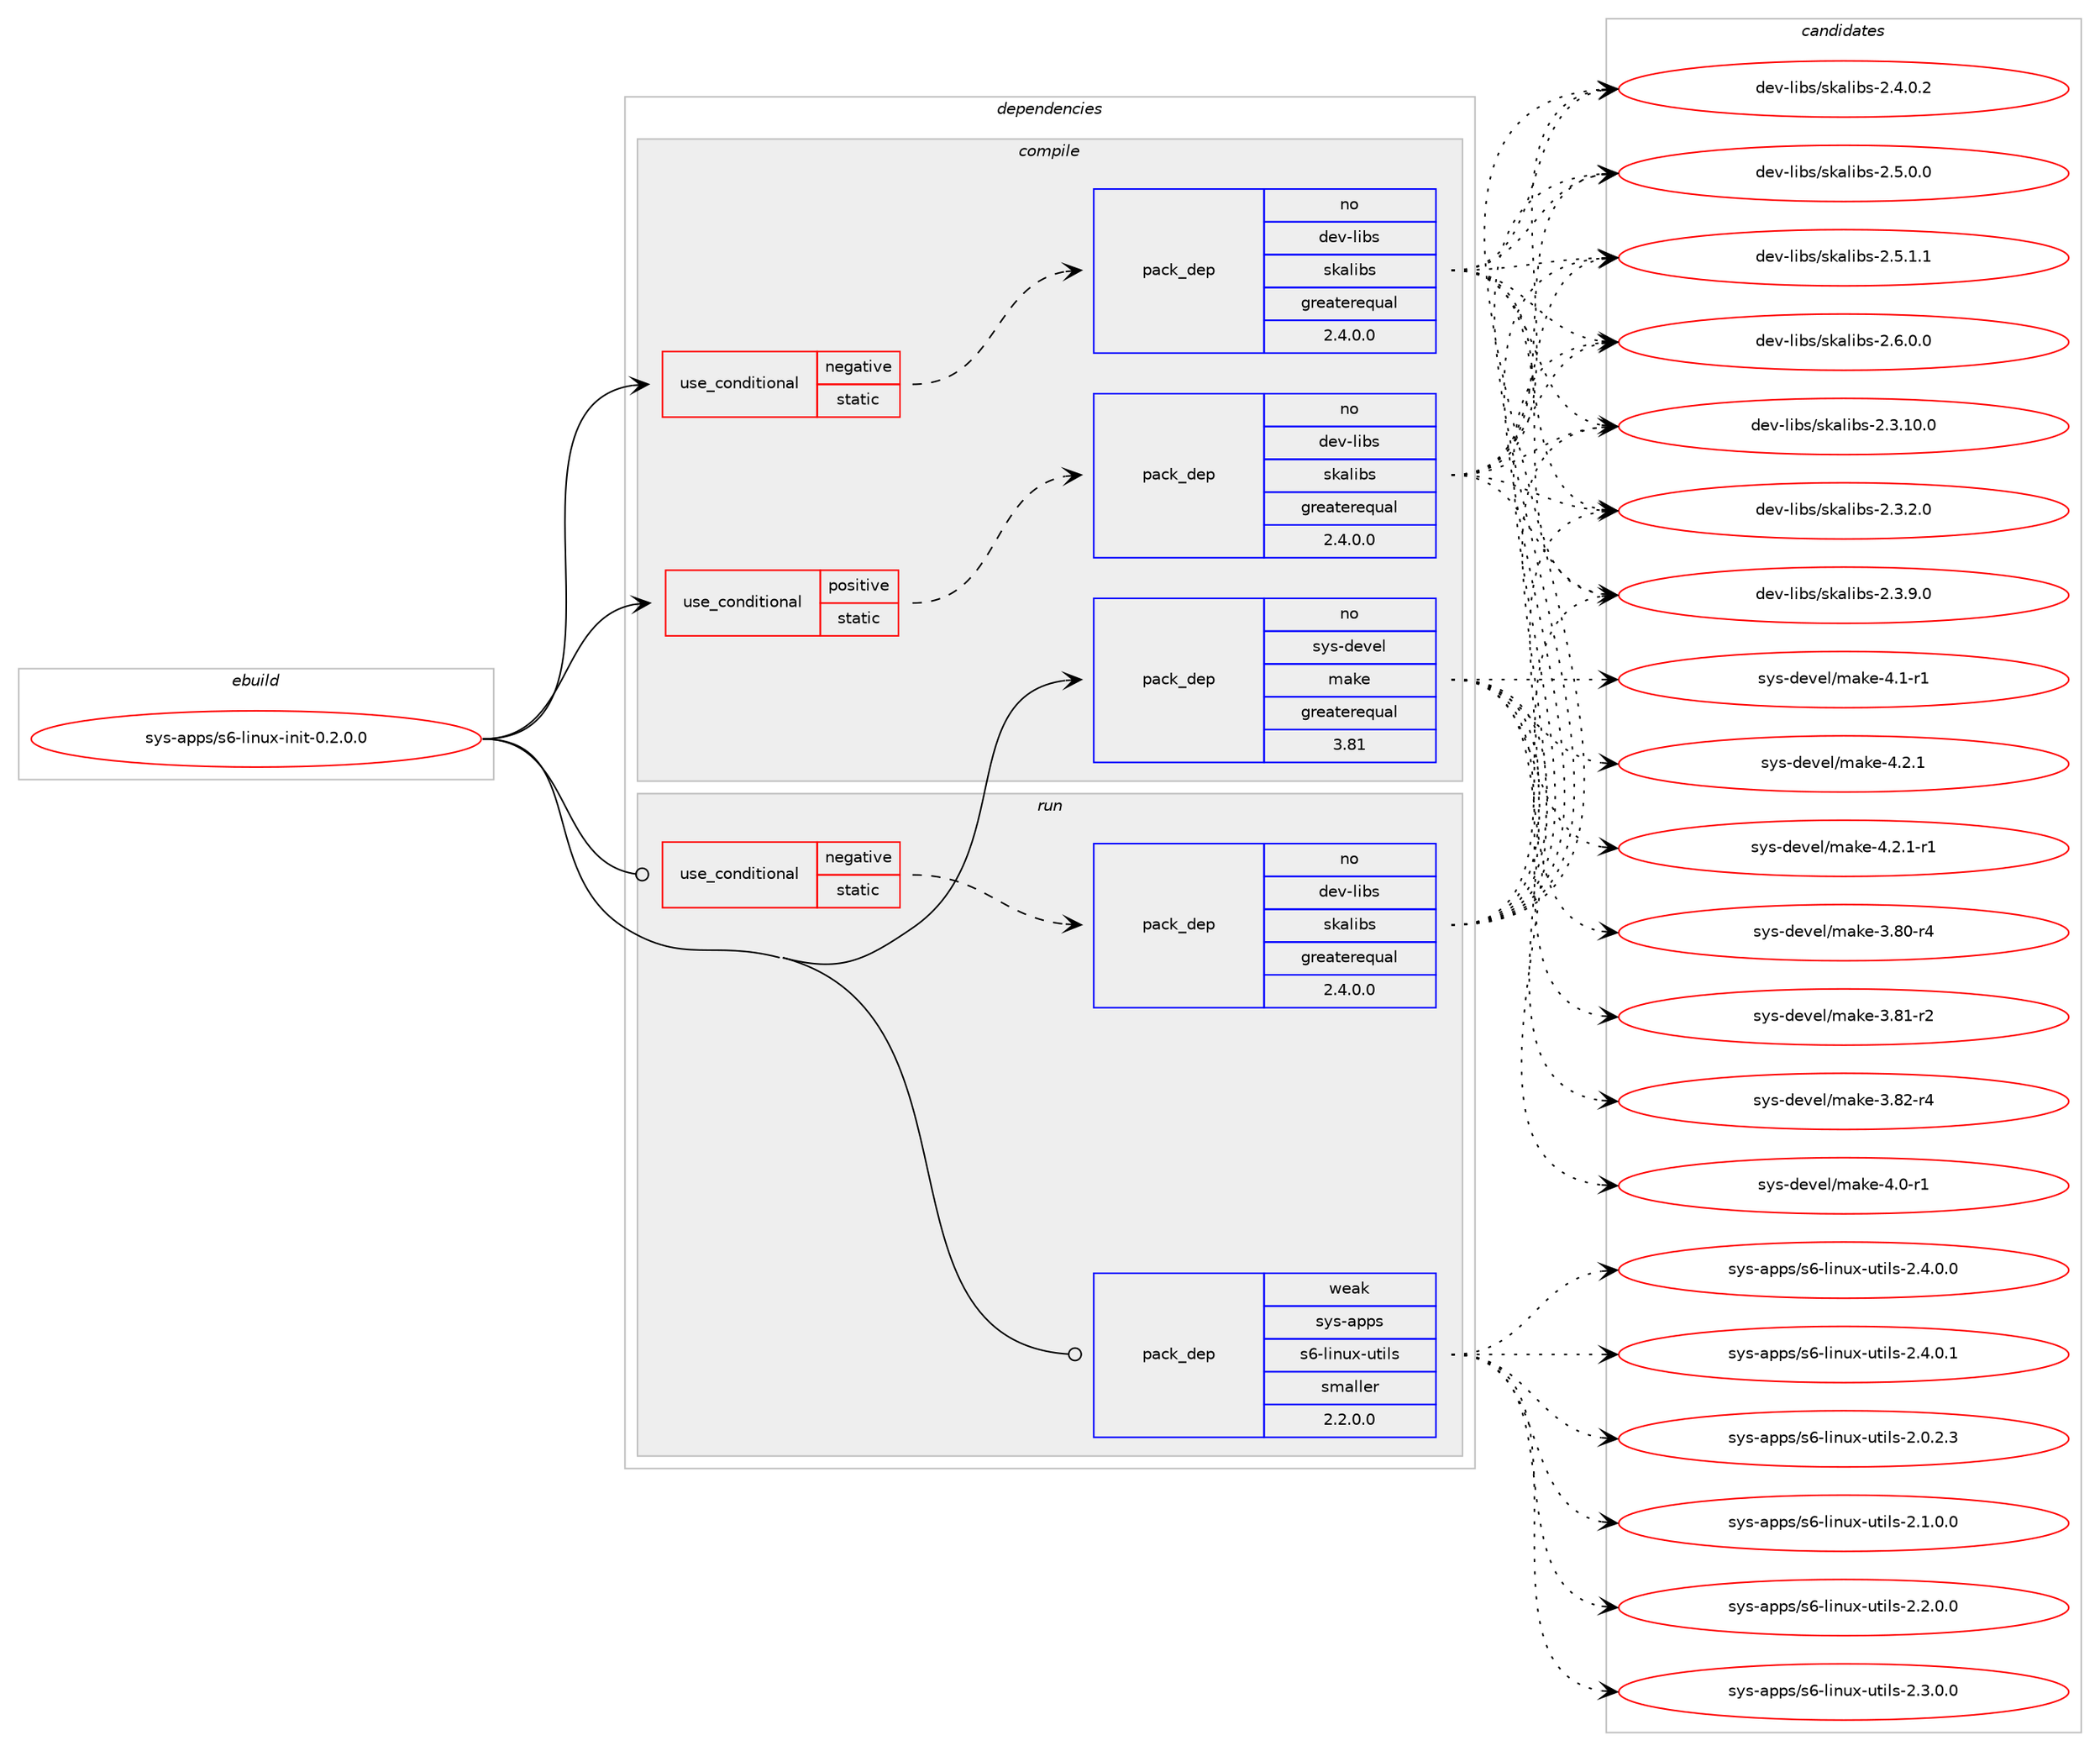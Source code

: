digraph prolog {

# *************
# Graph options
# *************

newrank=true;
concentrate=true;
compound=true;
graph [rankdir=LR,fontname=Helvetica,fontsize=10,ranksep=1.5];#, ranksep=2.5, nodesep=0.2];
edge  [arrowhead=vee];
node  [fontname=Helvetica,fontsize=10];

# **********
# The ebuild
# **********

subgraph cluster_leftcol {
color=gray;
rank=same;
label=<<i>ebuild</i>>;
id [label="sys-apps/s6-linux-init-0.2.0.0", color=red, width=4, href="../sys-apps/s6-linux-init-0.2.0.0.svg"];
}

# ****************
# The dependencies
# ****************

subgraph cluster_midcol {
color=gray;
label=<<i>dependencies</i>>;
subgraph cluster_compile {
fillcolor="#eeeeee";
style=filled;
label=<<i>compile</i>>;
subgraph cond113852 {
dependency472385 [label=<<TABLE BORDER="0" CELLBORDER="1" CELLSPACING="0" CELLPADDING="4"><TR><TD ROWSPAN="3" CELLPADDING="10">use_conditional</TD></TR><TR><TD>negative</TD></TR><TR><TD>static</TD></TR></TABLE>>, shape=none, color=red];
subgraph pack350380 {
dependency472386 [label=<<TABLE BORDER="0" CELLBORDER="1" CELLSPACING="0" CELLPADDING="4" WIDTH="220"><TR><TD ROWSPAN="6" CELLPADDING="30">pack_dep</TD></TR><TR><TD WIDTH="110">no</TD></TR><TR><TD>dev-libs</TD></TR><TR><TD>skalibs</TD></TR><TR><TD>greaterequal</TD></TR><TR><TD>2.4.0.0</TD></TR></TABLE>>, shape=none, color=blue];
}
dependency472385:e -> dependency472386:w [weight=20,style="dashed",arrowhead="vee"];
}
id:e -> dependency472385:w [weight=20,style="solid",arrowhead="vee"];
subgraph cond113853 {
dependency472387 [label=<<TABLE BORDER="0" CELLBORDER="1" CELLSPACING="0" CELLPADDING="4"><TR><TD ROWSPAN="3" CELLPADDING="10">use_conditional</TD></TR><TR><TD>positive</TD></TR><TR><TD>static</TD></TR></TABLE>>, shape=none, color=red];
subgraph pack350381 {
dependency472388 [label=<<TABLE BORDER="0" CELLBORDER="1" CELLSPACING="0" CELLPADDING="4" WIDTH="220"><TR><TD ROWSPAN="6" CELLPADDING="30">pack_dep</TD></TR><TR><TD WIDTH="110">no</TD></TR><TR><TD>dev-libs</TD></TR><TR><TD>skalibs</TD></TR><TR><TD>greaterequal</TD></TR><TR><TD>2.4.0.0</TD></TR></TABLE>>, shape=none, color=blue];
}
dependency472387:e -> dependency472388:w [weight=20,style="dashed",arrowhead="vee"];
}
id:e -> dependency472387:w [weight=20,style="solid",arrowhead="vee"];
subgraph pack350382 {
dependency472389 [label=<<TABLE BORDER="0" CELLBORDER="1" CELLSPACING="0" CELLPADDING="4" WIDTH="220"><TR><TD ROWSPAN="6" CELLPADDING="30">pack_dep</TD></TR><TR><TD WIDTH="110">no</TD></TR><TR><TD>sys-devel</TD></TR><TR><TD>make</TD></TR><TR><TD>greaterequal</TD></TR><TR><TD>3.81</TD></TR></TABLE>>, shape=none, color=blue];
}
id:e -> dependency472389:w [weight=20,style="solid",arrowhead="vee"];
}
subgraph cluster_compileandrun {
fillcolor="#eeeeee";
style=filled;
label=<<i>compile and run</i>>;
}
subgraph cluster_run {
fillcolor="#eeeeee";
style=filled;
label=<<i>run</i>>;
subgraph cond113854 {
dependency472390 [label=<<TABLE BORDER="0" CELLBORDER="1" CELLSPACING="0" CELLPADDING="4"><TR><TD ROWSPAN="3" CELLPADDING="10">use_conditional</TD></TR><TR><TD>negative</TD></TR><TR><TD>static</TD></TR></TABLE>>, shape=none, color=red];
subgraph pack350383 {
dependency472391 [label=<<TABLE BORDER="0" CELLBORDER="1" CELLSPACING="0" CELLPADDING="4" WIDTH="220"><TR><TD ROWSPAN="6" CELLPADDING="30">pack_dep</TD></TR><TR><TD WIDTH="110">no</TD></TR><TR><TD>dev-libs</TD></TR><TR><TD>skalibs</TD></TR><TR><TD>greaterequal</TD></TR><TR><TD>2.4.0.0</TD></TR></TABLE>>, shape=none, color=blue];
}
dependency472390:e -> dependency472391:w [weight=20,style="dashed",arrowhead="vee"];
}
id:e -> dependency472390:w [weight=20,style="solid",arrowhead="odot"];
subgraph pack350384 {
dependency472392 [label=<<TABLE BORDER="0" CELLBORDER="1" CELLSPACING="0" CELLPADDING="4" WIDTH="220"><TR><TD ROWSPAN="6" CELLPADDING="30">pack_dep</TD></TR><TR><TD WIDTH="110">weak</TD></TR><TR><TD>sys-apps</TD></TR><TR><TD>s6-linux-utils</TD></TR><TR><TD>smaller</TD></TR><TR><TD>2.2.0.0</TD></TR></TABLE>>, shape=none, color=blue];
}
id:e -> dependency472392:w [weight=20,style="solid",arrowhead="odot"];
}
}

# **************
# The candidates
# **************

subgraph cluster_choices {
rank=same;
color=gray;
label=<<i>candidates</i>>;

subgraph choice350380 {
color=black;
nodesep=1;
choice1001011184510810598115471151079710810598115455046514649484648 [label="dev-libs/skalibs-2.3.10.0", color=red, width=4,href="../dev-libs/skalibs-2.3.10.0.svg"];
choice10010111845108105981154711510797108105981154550465146504648 [label="dev-libs/skalibs-2.3.2.0", color=red, width=4,href="../dev-libs/skalibs-2.3.2.0.svg"];
choice10010111845108105981154711510797108105981154550465146574648 [label="dev-libs/skalibs-2.3.9.0", color=red, width=4,href="../dev-libs/skalibs-2.3.9.0.svg"];
choice10010111845108105981154711510797108105981154550465246484650 [label="dev-libs/skalibs-2.4.0.2", color=red, width=4,href="../dev-libs/skalibs-2.4.0.2.svg"];
choice10010111845108105981154711510797108105981154550465346484648 [label="dev-libs/skalibs-2.5.0.0", color=red, width=4,href="../dev-libs/skalibs-2.5.0.0.svg"];
choice10010111845108105981154711510797108105981154550465346494649 [label="dev-libs/skalibs-2.5.1.1", color=red, width=4,href="../dev-libs/skalibs-2.5.1.1.svg"];
choice10010111845108105981154711510797108105981154550465446484648 [label="dev-libs/skalibs-2.6.0.0", color=red, width=4,href="../dev-libs/skalibs-2.6.0.0.svg"];
dependency472386:e -> choice1001011184510810598115471151079710810598115455046514649484648:w [style=dotted,weight="100"];
dependency472386:e -> choice10010111845108105981154711510797108105981154550465146504648:w [style=dotted,weight="100"];
dependency472386:e -> choice10010111845108105981154711510797108105981154550465146574648:w [style=dotted,weight="100"];
dependency472386:e -> choice10010111845108105981154711510797108105981154550465246484650:w [style=dotted,weight="100"];
dependency472386:e -> choice10010111845108105981154711510797108105981154550465346484648:w [style=dotted,weight="100"];
dependency472386:e -> choice10010111845108105981154711510797108105981154550465346494649:w [style=dotted,weight="100"];
dependency472386:e -> choice10010111845108105981154711510797108105981154550465446484648:w [style=dotted,weight="100"];
}
subgraph choice350381 {
color=black;
nodesep=1;
choice1001011184510810598115471151079710810598115455046514649484648 [label="dev-libs/skalibs-2.3.10.0", color=red, width=4,href="../dev-libs/skalibs-2.3.10.0.svg"];
choice10010111845108105981154711510797108105981154550465146504648 [label="dev-libs/skalibs-2.3.2.0", color=red, width=4,href="../dev-libs/skalibs-2.3.2.0.svg"];
choice10010111845108105981154711510797108105981154550465146574648 [label="dev-libs/skalibs-2.3.9.0", color=red, width=4,href="../dev-libs/skalibs-2.3.9.0.svg"];
choice10010111845108105981154711510797108105981154550465246484650 [label="dev-libs/skalibs-2.4.0.2", color=red, width=4,href="../dev-libs/skalibs-2.4.0.2.svg"];
choice10010111845108105981154711510797108105981154550465346484648 [label="dev-libs/skalibs-2.5.0.0", color=red, width=4,href="../dev-libs/skalibs-2.5.0.0.svg"];
choice10010111845108105981154711510797108105981154550465346494649 [label="dev-libs/skalibs-2.5.1.1", color=red, width=4,href="../dev-libs/skalibs-2.5.1.1.svg"];
choice10010111845108105981154711510797108105981154550465446484648 [label="dev-libs/skalibs-2.6.0.0", color=red, width=4,href="../dev-libs/skalibs-2.6.0.0.svg"];
dependency472388:e -> choice1001011184510810598115471151079710810598115455046514649484648:w [style=dotted,weight="100"];
dependency472388:e -> choice10010111845108105981154711510797108105981154550465146504648:w [style=dotted,weight="100"];
dependency472388:e -> choice10010111845108105981154711510797108105981154550465146574648:w [style=dotted,weight="100"];
dependency472388:e -> choice10010111845108105981154711510797108105981154550465246484650:w [style=dotted,weight="100"];
dependency472388:e -> choice10010111845108105981154711510797108105981154550465346484648:w [style=dotted,weight="100"];
dependency472388:e -> choice10010111845108105981154711510797108105981154550465346494649:w [style=dotted,weight="100"];
dependency472388:e -> choice10010111845108105981154711510797108105981154550465446484648:w [style=dotted,weight="100"];
}
subgraph choice350382 {
color=black;
nodesep=1;
choice11512111545100101118101108471099710710145514656484511452 [label="sys-devel/make-3.80-r4", color=red, width=4,href="../sys-devel/make-3.80-r4.svg"];
choice11512111545100101118101108471099710710145514656494511450 [label="sys-devel/make-3.81-r2", color=red, width=4,href="../sys-devel/make-3.81-r2.svg"];
choice11512111545100101118101108471099710710145514656504511452 [label="sys-devel/make-3.82-r4", color=red, width=4,href="../sys-devel/make-3.82-r4.svg"];
choice115121115451001011181011084710997107101455246484511449 [label="sys-devel/make-4.0-r1", color=red, width=4,href="../sys-devel/make-4.0-r1.svg"];
choice115121115451001011181011084710997107101455246494511449 [label="sys-devel/make-4.1-r1", color=red, width=4,href="../sys-devel/make-4.1-r1.svg"];
choice115121115451001011181011084710997107101455246504649 [label="sys-devel/make-4.2.1", color=red, width=4,href="../sys-devel/make-4.2.1.svg"];
choice1151211154510010111810110847109971071014552465046494511449 [label="sys-devel/make-4.2.1-r1", color=red, width=4,href="../sys-devel/make-4.2.1-r1.svg"];
dependency472389:e -> choice11512111545100101118101108471099710710145514656484511452:w [style=dotted,weight="100"];
dependency472389:e -> choice11512111545100101118101108471099710710145514656494511450:w [style=dotted,weight="100"];
dependency472389:e -> choice11512111545100101118101108471099710710145514656504511452:w [style=dotted,weight="100"];
dependency472389:e -> choice115121115451001011181011084710997107101455246484511449:w [style=dotted,weight="100"];
dependency472389:e -> choice115121115451001011181011084710997107101455246494511449:w [style=dotted,weight="100"];
dependency472389:e -> choice115121115451001011181011084710997107101455246504649:w [style=dotted,weight="100"];
dependency472389:e -> choice1151211154510010111810110847109971071014552465046494511449:w [style=dotted,weight="100"];
}
subgraph choice350383 {
color=black;
nodesep=1;
choice1001011184510810598115471151079710810598115455046514649484648 [label="dev-libs/skalibs-2.3.10.0", color=red, width=4,href="../dev-libs/skalibs-2.3.10.0.svg"];
choice10010111845108105981154711510797108105981154550465146504648 [label="dev-libs/skalibs-2.3.2.0", color=red, width=4,href="../dev-libs/skalibs-2.3.2.0.svg"];
choice10010111845108105981154711510797108105981154550465146574648 [label="dev-libs/skalibs-2.3.9.0", color=red, width=4,href="../dev-libs/skalibs-2.3.9.0.svg"];
choice10010111845108105981154711510797108105981154550465246484650 [label="dev-libs/skalibs-2.4.0.2", color=red, width=4,href="../dev-libs/skalibs-2.4.0.2.svg"];
choice10010111845108105981154711510797108105981154550465346484648 [label="dev-libs/skalibs-2.5.0.0", color=red, width=4,href="../dev-libs/skalibs-2.5.0.0.svg"];
choice10010111845108105981154711510797108105981154550465346494649 [label="dev-libs/skalibs-2.5.1.1", color=red, width=4,href="../dev-libs/skalibs-2.5.1.1.svg"];
choice10010111845108105981154711510797108105981154550465446484648 [label="dev-libs/skalibs-2.6.0.0", color=red, width=4,href="../dev-libs/skalibs-2.6.0.0.svg"];
dependency472391:e -> choice1001011184510810598115471151079710810598115455046514649484648:w [style=dotted,weight="100"];
dependency472391:e -> choice10010111845108105981154711510797108105981154550465146504648:w [style=dotted,weight="100"];
dependency472391:e -> choice10010111845108105981154711510797108105981154550465146574648:w [style=dotted,weight="100"];
dependency472391:e -> choice10010111845108105981154711510797108105981154550465246484650:w [style=dotted,weight="100"];
dependency472391:e -> choice10010111845108105981154711510797108105981154550465346484648:w [style=dotted,weight="100"];
dependency472391:e -> choice10010111845108105981154711510797108105981154550465346494649:w [style=dotted,weight="100"];
dependency472391:e -> choice10010111845108105981154711510797108105981154550465446484648:w [style=dotted,weight="100"];
}
subgraph choice350384 {
color=black;
nodesep=1;
choice1151211154597112112115471155445108105110117120451171161051081154550464846504651 [label="sys-apps/s6-linux-utils-2.0.2.3", color=red, width=4,href="../sys-apps/s6-linux-utils-2.0.2.3.svg"];
choice1151211154597112112115471155445108105110117120451171161051081154550464946484648 [label="sys-apps/s6-linux-utils-2.1.0.0", color=red, width=4,href="../sys-apps/s6-linux-utils-2.1.0.0.svg"];
choice1151211154597112112115471155445108105110117120451171161051081154550465046484648 [label="sys-apps/s6-linux-utils-2.2.0.0", color=red, width=4,href="../sys-apps/s6-linux-utils-2.2.0.0.svg"];
choice1151211154597112112115471155445108105110117120451171161051081154550465146484648 [label="sys-apps/s6-linux-utils-2.3.0.0", color=red, width=4,href="../sys-apps/s6-linux-utils-2.3.0.0.svg"];
choice1151211154597112112115471155445108105110117120451171161051081154550465246484648 [label="sys-apps/s6-linux-utils-2.4.0.0", color=red, width=4,href="../sys-apps/s6-linux-utils-2.4.0.0.svg"];
choice1151211154597112112115471155445108105110117120451171161051081154550465246484649 [label="sys-apps/s6-linux-utils-2.4.0.1", color=red, width=4,href="../sys-apps/s6-linux-utils-2.4.0.1.svg"];
dependency472392:e -> choice1151211154597112112115471155445108105110117120451171161051081154550464846504651:w [style=dotted,weight="100"];
dependency472392:e -> choice1151211154597112112115471155445108105110117120451171161051081154550464946484648:w [style=dotted,weight="100"];
dependency472392:e -> choice1151211154597112112115471155445108105110117120451171161051081154550465046484648:w [style=dotted,weight="100"];
dependency472392:e -> choice1151211154597112112115471155445108105110117120451171161051081154550465146484648:w [style=dotted,weight="100"];
dependency472392:e -> choice1151211154597112112115471155445108105110117120451171161051081154550465246484648:w [style=dotted,weight="100"];
dependency472392:e -> choice1151211154597112112115471155445108105110117120451171161051081154550465246484649:w [style=dotted,weight="100"];
}
}

}
